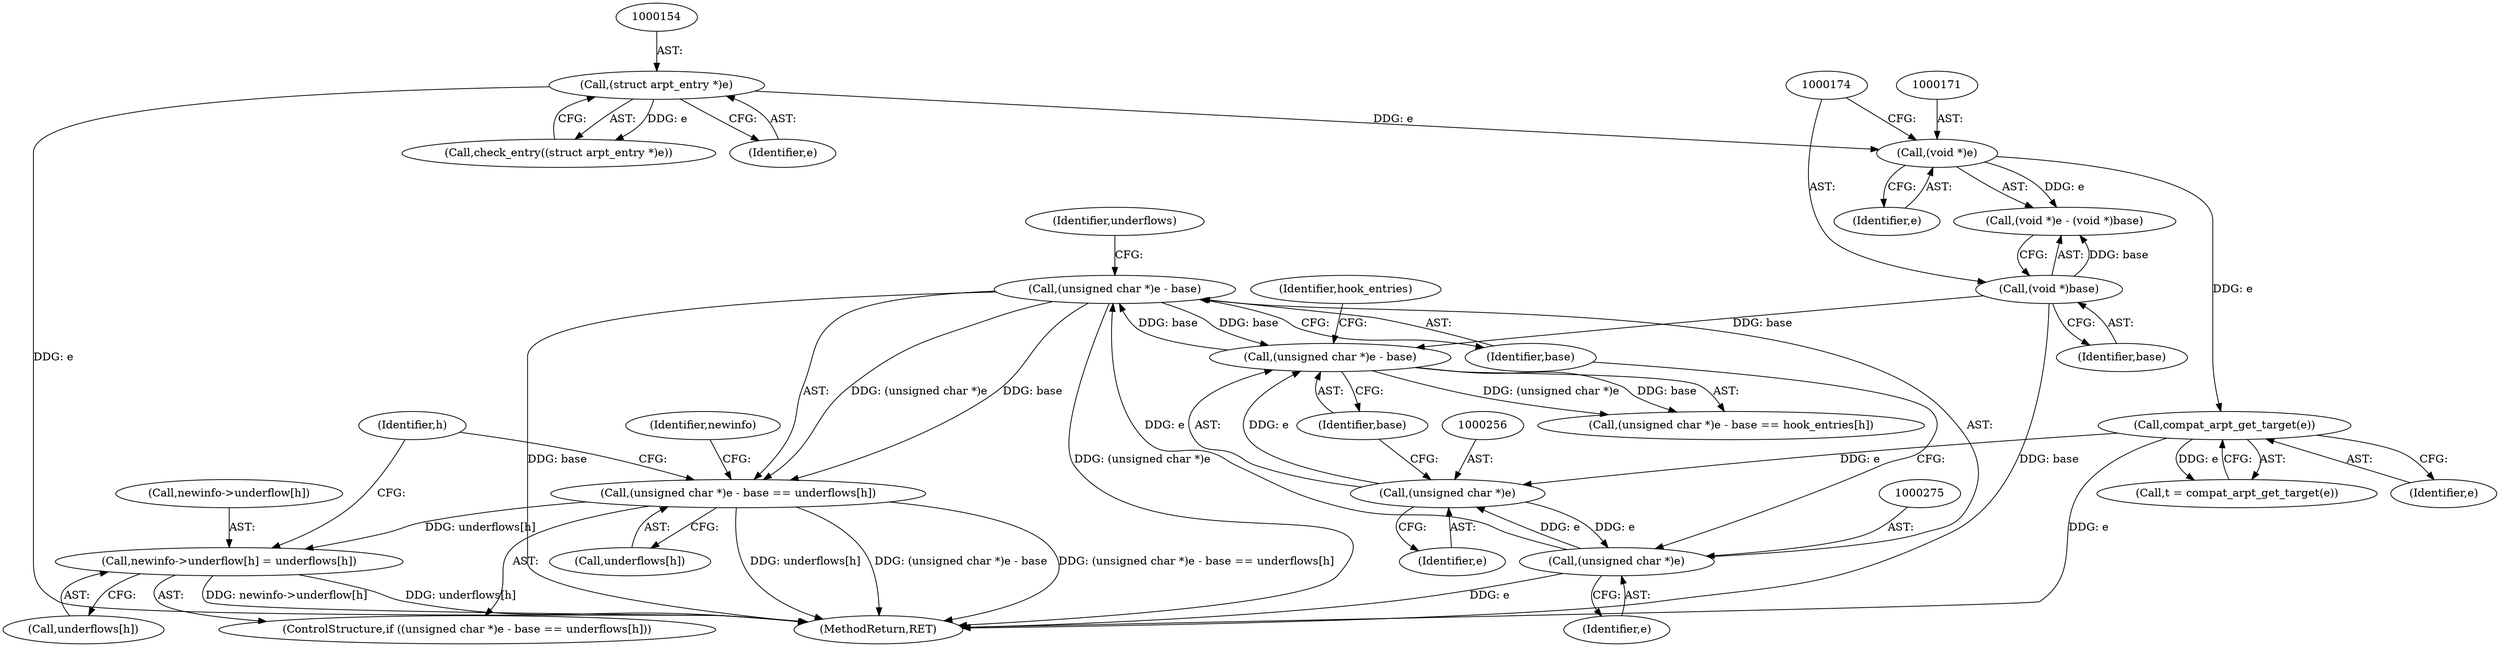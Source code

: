 digraph "0_linux_6e94e0cfb0887e4013b3b930fa6ab1fe6bb6ba91@array" {
"1000281" [label="(Call,newinfo->underflow[h] = underflows[h])"];
"1000272" [label="(Call,(unsigned char *)e - base == underflows[h])"];
"1000273" [label="(Call,(unsigned char *)e - base)"];
"1000274" [label="(Call,(unsigned char *)e)"];
"1000255" [label="(Call,(unsigned char *)e)"];
"1000178" [label="(Call,compat_arpt_get_target(e))"];
"1000170" [label="(Call,(void *)e)"];
"1000153" [label="(Call,(struct arpt_entry *)e)"];
"1000254" [label="(Call,(unsigned char *)e - base)"];
"1000173" [label="(Call,(void *)base)"];
"1000250" [label="(Identifier,h)"];
"1000176" [label="(Call,t = compat_arpt_get_target(e))"];
"1000258" [label="(Identifier,base)"];
"1000153" [label="(Call,(struct arpt_entry *)e)"];
"1000253" [label="(Call,(unsigned char *)e - base == hook_entries[h])"];
"1000273" [label="(Call,(unsigned char *)e - base)"];
"1000287" [label="(Call,underflows[h])"];
"1000277" [label="(Identifier,base)"];
"1000152" [label="(Call,check_entry((struct arpt_entry *)e))"];
"1000254" [label="(Call,(unsigned char *)e - base)"];
"1000276" [label="(Identifier,e)"];
"1000175" [label="(Identifier,base)"];
"1000178" [label="(Call,compat_arpt_get_target(e))"];
"1000282" [label="(Call,newinfo->underflow[h])"];
"1000257" [label="(Identifier,e)"];
"1000272" [label="(Call,(unsigned char *)e - base == underflows[h])"];
"1000284" [label="(Identifier,newinfo)"];
"1000255" [label="(Call,(unsigned char *)e)"];
"1000170" [label="(Call,(void *)e)"];
"1000260" [label="(Identifier,hook_entries)"];
"1000278" [label="(Call,underflows[h])"];
"1000155" [label="(Identifier,e)"];
"1000173" [label="(Call,(void *)base)"];
"1000179" [label="(Identifier,e)"];
"1000279" [label="(Identifier,underflows)"];
"1000271" [label="(ControlStructure,if ((unsigned char *)e - base == underflows[h]))"];
"1000321" [label="(MethodReturn,RET)"];
"1000169" [label="(Call,(void *)e - (void *)base)"];
"1000172" [label="(Identifier,e)"];
"1000281" [label="(Call,newinfo->underflow[h] = underflows[h])"];
"1000274" [label="(Call,(unsigned char *)e)"];
"1000281" -> "1000271"  [label="AST: "];
"1000281" -> "1000287"  [label="CFG: "];
"1000282" -> "1000281"  [label="AST: "];
"1000287" -> "1000281"  [label="AST: "];
"1000250" -> "1000281"  [label="CFG: "];
"1000281" -> "1000321"  [label="DDG: newinfo->underflow[h]"];
"1000281" -> "1000321"  [label="DDG: underflows[h]"];
"1000272" -> "1000281"  [label="DDG: underflows[h]"];
"1000272" -> "1000271"  [label="AST: "];
"1000272" -> "1000278"  [label="CFG: "];
"1000273" -> "1000272"  [label="AST: "];
"1000278" -> "1000272"  [label="AST: "];
"1000284" -> "1000272"  [label="CFG: "];
"1000250" -> "1000272"  [label="CFG: "];
"1000272" -> "1000321"  [label="DDG: underflows[h]"];
"1000272" -> "1000321"  [label="DDG: (unsigned char *)e - base"];
"1000272" -> "1000321"  [label="DDG: (unsigned char *)e - base == underflows[h]"];
"1000273" -> "1000272"  [label="DDG: (unsigned char *)e"];
"1000273" -> "1000272"  [label="DDG: base"];
"1000273" -> "1000277"  [label="CFG: "];
"1000274" -> "1000273"  [label="AST: "];
"1000277" -> "1000273"  [label="AST: "];
"1000279" -> "1000273"  [label="CFG: "];
"1000273" -> "1000321"  [label="DDG: (unsigned char *)e"];
"1000273" -> "1000321"  [label="DDG: base"];
"1000273" -> "1000254"  [label="DDG: base"];
"1000274" -> "1000273"  [label="DDG: e"];
"1000254" -> "1000273"  [label="DDG: base"];
"1000274" -> "1000276"  [label="CFG: "];
"1000275" -> "1000274"  [label="AST: "];
"1000276" -> "1000274"  [label="AST: "];
"1000277" -> "1000274"  [label="CFG: "];
"1000274" -> "1000321"  [label="DDG: e"];
"1000274" -> "1000255"  [label="DDG: e"];
"1000255" -> "1000274"  [label="DDG: e"];
"1000255" -> "1000254"  [label="AST: "];
"1000255" -> "1000257"  [label="CFG: "];
"1000256" -> "1000255"  [label="AST: "];
"1000257" -> "1000255"  [label="AST: "];
"1000258" -> "1000255"  [label="CFG: "];
"1000255" -> "1000254"  [label="DDG: e"];
"1000178" -> "1000255"  [label="DDG: e"];
"1000178" -> "1000176"  [label="AST: "];
"1000178" -> "1000179"  [label="CFG: "];
"1000179" -> "1000178"  [label="AST: "];
"1000176" -> "1000178"  [label="CFG: "];
"1000178" -> "1000321"  [label="DDG: e"];
"1000178" -> "1000176"  [label="DDG: e"];
"1000170" -> "1000178"  [label="DDG: e"];
"1000170" -> "1000169"  [label="AST: "];
"1000170" -> "1000172"  [label="CFG: "];
"1000171" -> "1000170"  [label="AST: "];
"1000172" -> "1000170"  [label="AST: "];
"1000174" -> "1000170"  [label="CFG: "];
"1000170" -> "1000169"  [label="DDG: e"];
"1000153" -> "1000170"  [label="DDG: e"];
"1000153" -> "1000152"  [label="AST: "];
"1000153" -> "1000155"  [label="CFG: "];
"1000154" -> "1000153"  [label="AST: "];
"1000155" -> "1000153"  [label="AST: "];
"1000152" -> "1000153"  [label="CFG: "];
"1000153" -> "1000321"  [label="DDG: e"];
"1000153" -> "1000152"  [label="DDG: e"];
"1000254" -> "1000253"  [label="AST: "];
"1000254" -> "1000258"  [label="CFG: "];
"1000258" -> "1000254"  [label="AST: "];
"1000260" -> "1000254"  [label="CFG: "];
"1000254" -> "1000253"  [label="DDG: (unsigned char *)e"];
"1000254" -> "1000253"  [label="DDG: base"];
"1000173" -> "1000254"  [label="DDG: base"];
"1000173" -> "1000169"  [label="AST: "];
"1000173" -> "1000175"  [label="CFG: "];
"1000174" -> "1000173"  [label="AST: "];
"1000175" -> "1000173"  [label="AST: "];
"1000169" -> "1000173"  [label="CFG: "];
"1000173" -> "1000321"  [label="DDG: base"];
"1000173" -> "1000169"  [label="DDG: base"];
}
